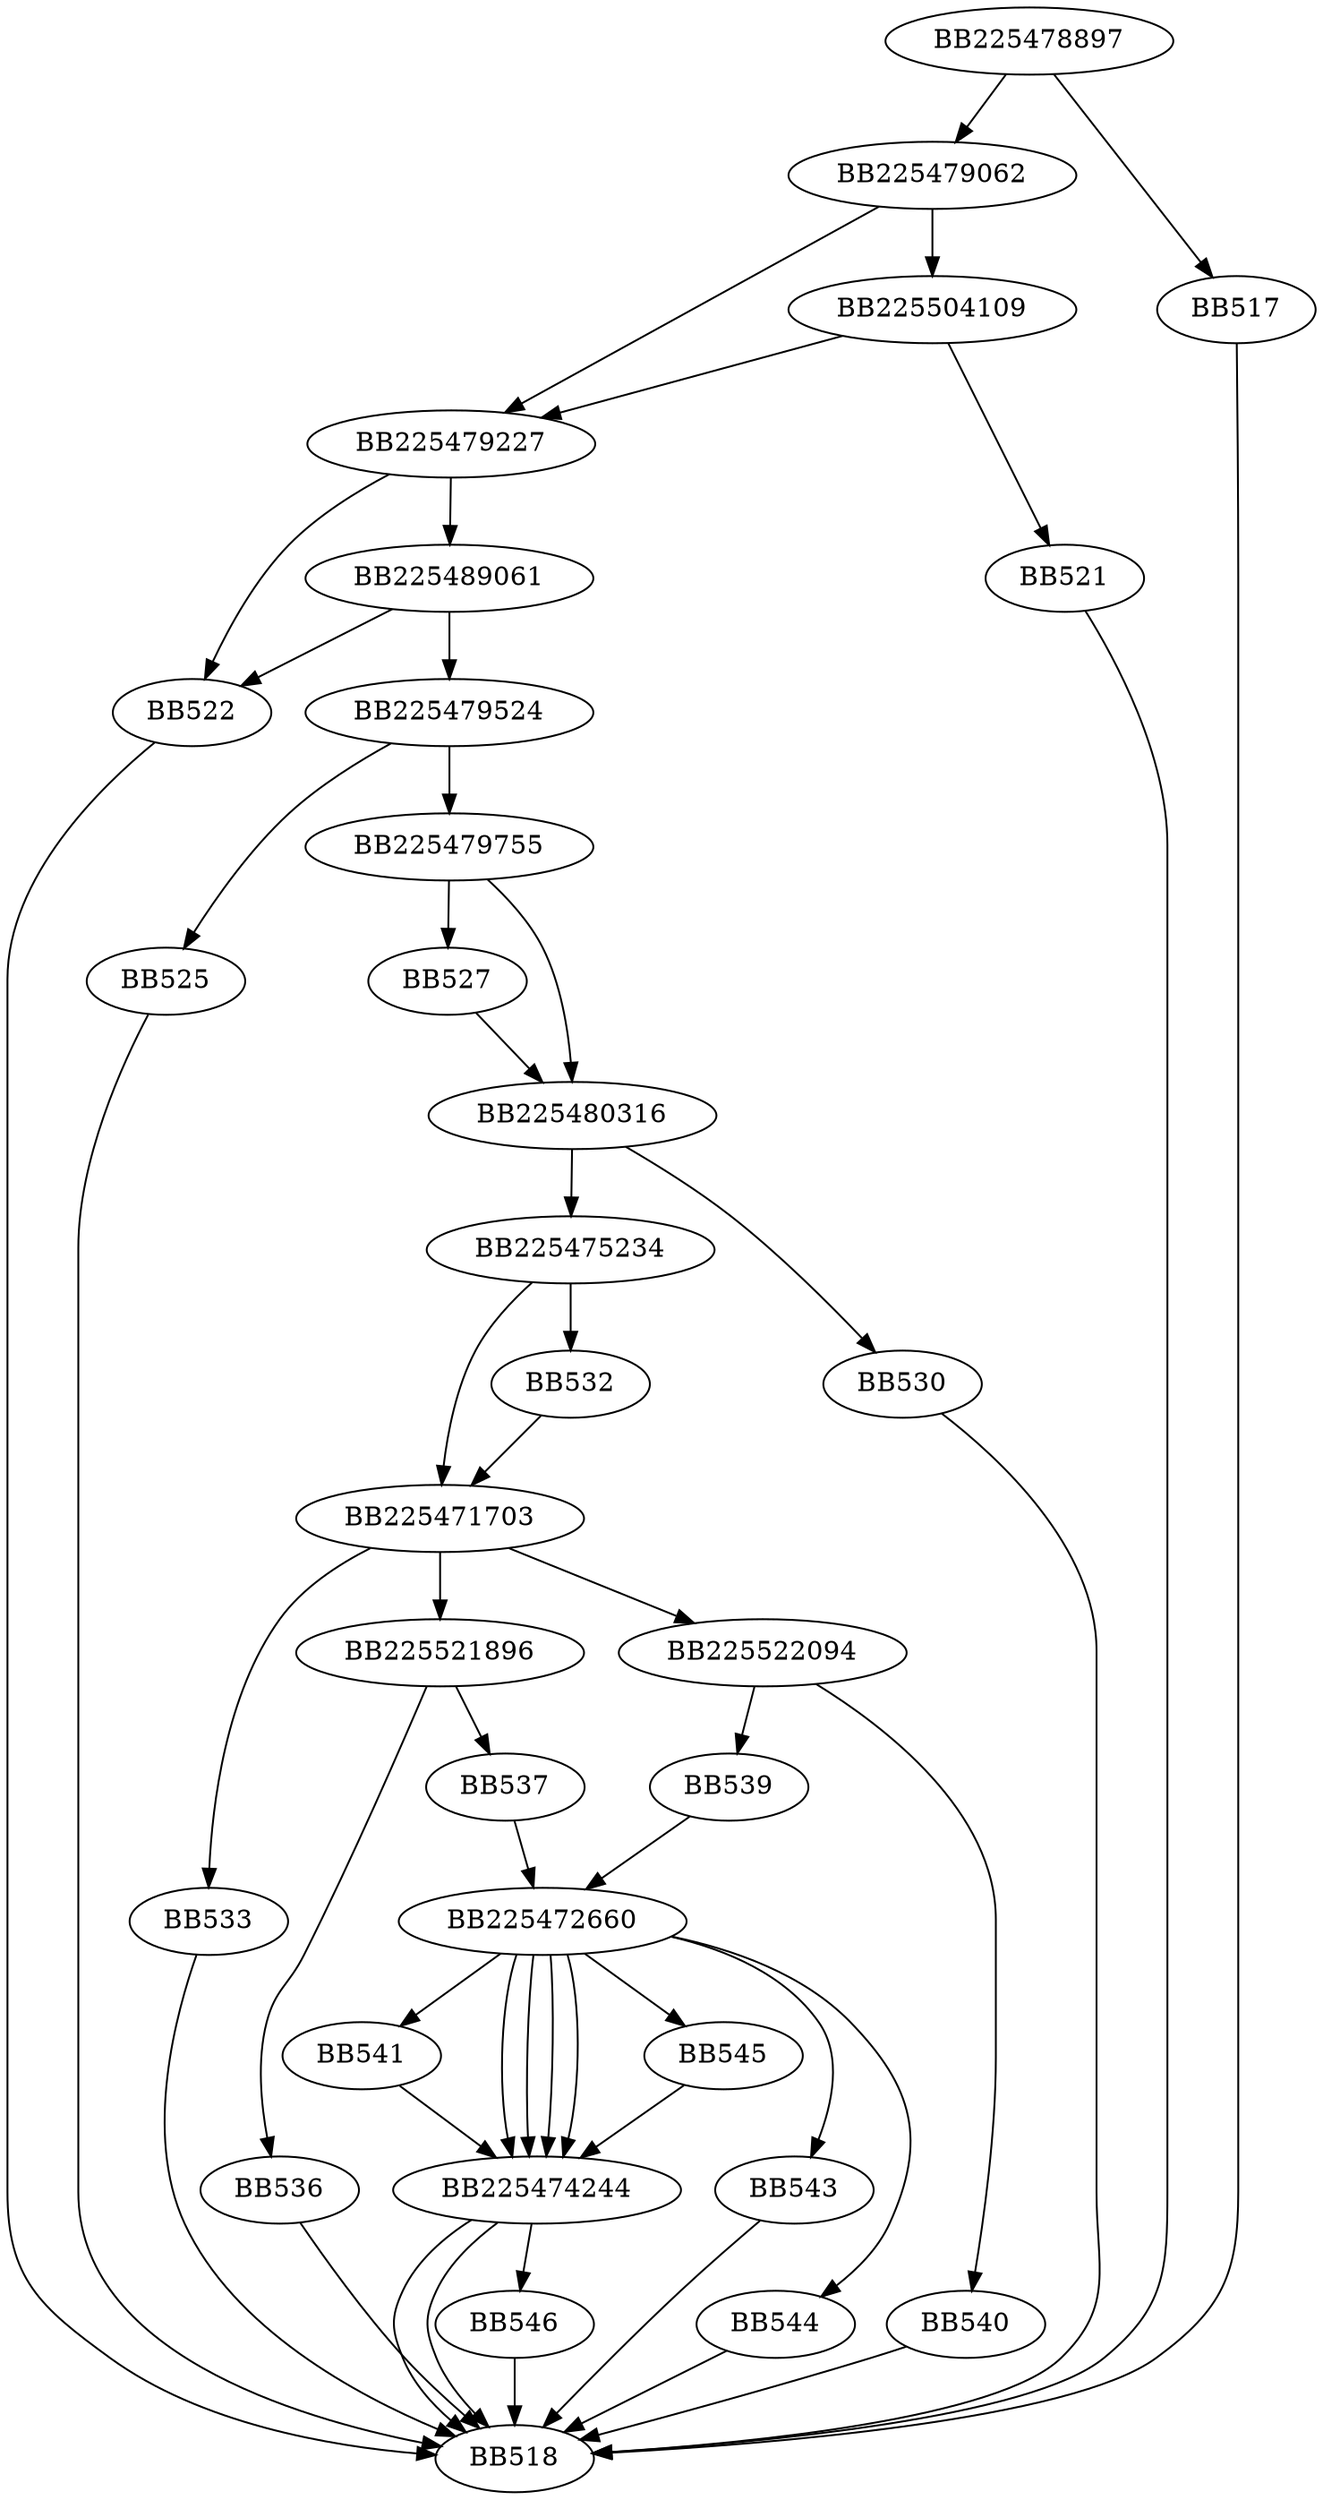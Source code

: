 digraph G{
	BB225478897->BB225479062;
	BB225478897->BB517;
	BB517->BB518;
	BB225479062->BB225504109;
	BB225479062->BB225479227;
	BB225504109->BB225479227;
	BB225504109->BB521;
	BB521->BB518;
	BB225479227->BB522;
	BB225479227->BB225489061;
	BB225489061->BB522;
	BB225489061->BB225479524;
	BB522->BB518;
	BB225479524->BB525;
	BB225479524->BB225479755;
	BB525->BB518;
	BB225479755->BB527;
	BB225479755->BB225480316;
	BB527->BB225480316;
	BB225480316->BB225475234;
	BB225480316->BB530;
	BB530->BB518;
	BB225475234->BB225471703;
	BB225475234->BB532;
	BB532->BB225471703;
	BB225471703->BB533;
	BB225471703->BB225521896;
	BB225471703->BB225522094;
	BB225521896->BB536;
	BB225521896->BB537;
	BB536->BB518;
	BB537->BB225472660;
	BB225522094->BB539;
	BB225522094->BB540;
	BB540->BB518;
	BB539->BB225472660;
	BB533->BB518;
	BB225472660->BB541;
	BB225472660->BB225474244;
	BB225472660->BB225474244;
	BB225472660->BB225474244;
	BB225472660->BB225474244;
	BB225472660->BB543;
	BB225472660->BB544;
	BB225472660->BB545;
	BB543->BB518;
	BB544->BB518;
	BB545->BB225474244;
	BB541->BB225474244;
	BB225474244->BB546;
	BB225474244->BB518;
	BB225474244->BB518;
	BB546->BB518;
}
